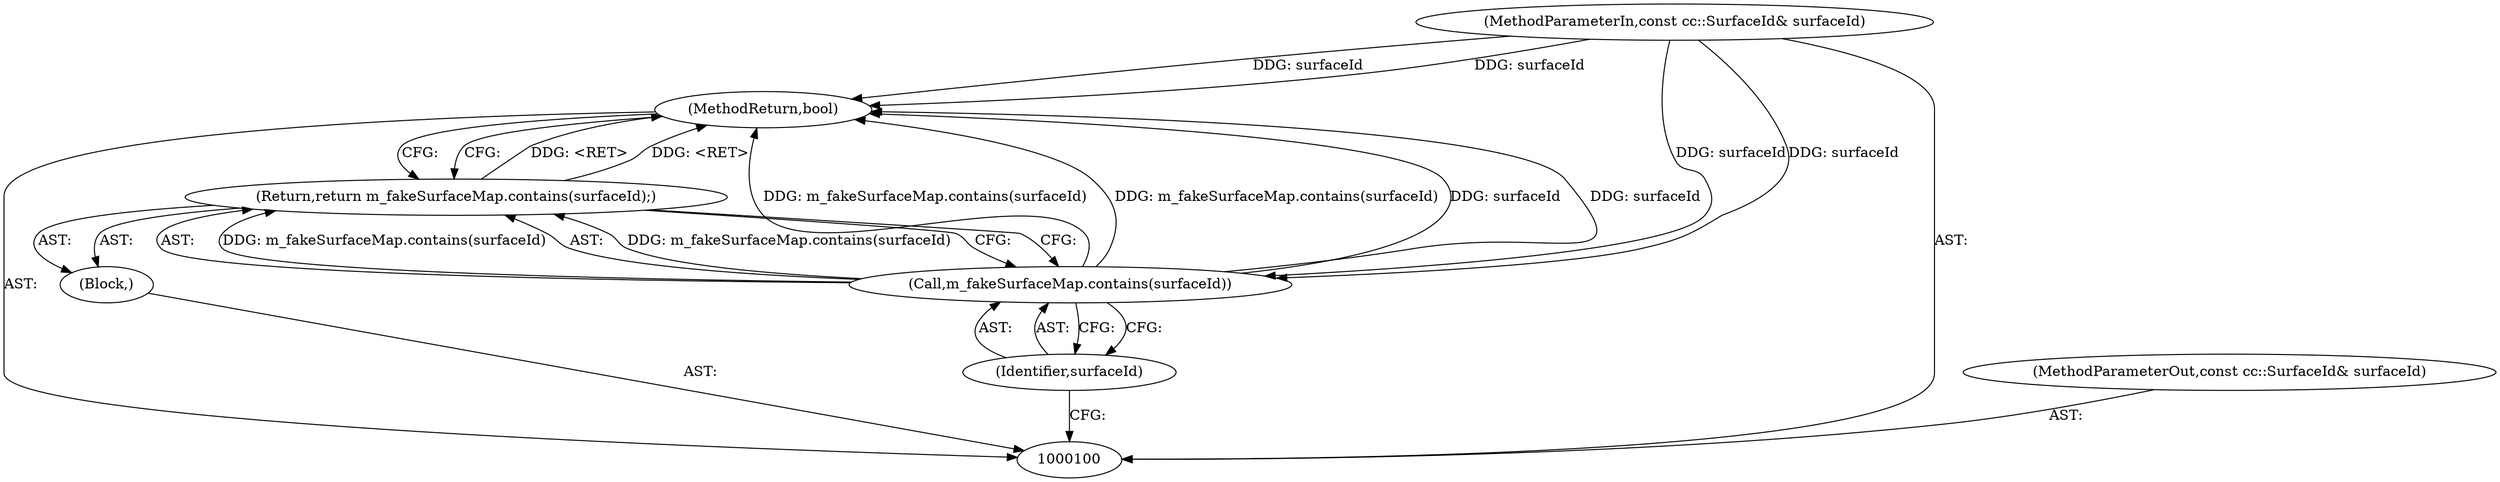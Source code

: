 digraph "1_Chrome_a3987c8b93d3abbba6ea4e438493bf996fff66b7_10" {
"1000106" [label="(MethodReturn,bool)"];
"1000101" [label="(MethodParameterIn,const cc::SurfaceId& surfaceId)"];
"1000115" [label="(MethodParameterOut,const cc::SurfaceId& surfaceId)"];
"1000102" [label="(Block,)"];
"1000104" [label="(Call,m_fakeSurfaceMap.contains(surfaceId))"];
"1000105" [label="(Identifier,surfaceId)"];
"1000103" [label="(Return,return m_fakeSurfaceMap.contains(surfaceId);)"];
"1000106" -> "1000100"  [label="AST: "];
"1000106" -> "1000103"  [label="CFG: "];
"1000103" -> "1000106"  [label="DDG: <RET>"];
"1000104" -> "1000106"  [label="DDG: m_fakeSurfaceMap.contains(surfaceId)"];
"1000104" -> "1000106"  [label="DDG: surfaceId"];
"1000101" -> "1000106"  [label="DDG: surfaceId"];
"1000101" -> "1000100"  [label="AST: "];
"1000101" -> "1000106"  [label="DDG: surfaceId"];
"1000101" -> "1000104"  [label="DDG: surfaceId"];
"1000115" -> "1000100"  [label="AST: "];
"1000102" -> "1000100"  [label="AST: "];
"1000103" -> "1000102"  [label="AST: "];
"1000104" -> "1000103"  [label="AST: "];
"1000104" -> "1000105"  [label="CFG: "];
"1000105" -> "1000104"  [label="AST: "];
"1000103" -> "1000104"  [label="CFG: "];
"1000104" -> "1000106"  [label="DDG: m_fakeSurfaceMap.contains(surfaceId)"];
"1000104" -> "1000106"  [label="DDG: surfaceId"];
"1000104" -> "1000103"  [label="DDG: m_fakeSurfaceMap.contains(surfaceId)"];
"1000101" -> "1000104"  [label="DDG: surfaceId"];
"1000105" -> "1000104"  [label="AST: "];
"1000105" -> "1000100"  [label="CFG: "];
"1000104" -> "1000105"  [label="CFG: "];
"1000103" -> "1000102"  [label="AST: "];
"1000103" -> "1000104"  [label="CFG: "];
"1000104" -> "1000103"  [label="AST: "];
"1000106" -> "1000103"  [label="CFG: "];
"1000103" -> "1000106"  [label="DDG: <RET>"];
"1000104" -> "1000103"  [label="DDG: m_fakeSurfaceMap.contains(surfaceId)"];
}
